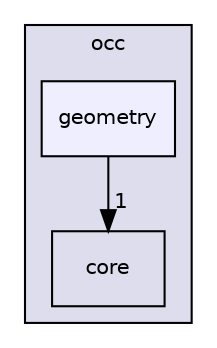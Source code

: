 digraph "/home/runner/work/occ/occ/include/occ/geometry" {
  bgcolor=transparent;
  compound=true
  node [ fontsize="10", fontname="Helvetica"];
  edge [ labelfontsize="10", labelfontname="Helvetica"];
  subgraph clusterdir_8b7861ad11e4db9a5e6a6da237b17e56 {
    graph [ bgcolor="#ddddee", pencolor="black", label="occ" fontname="Helvetica", fontsize="10", URL="dir_8b7861ad11e4db9a5e6a6da237b17e56.html"]
  dir_a9a9bd00ca35510371062c24de1517b5 [shape=box label="core" URL="dir_a9a9bd00ca35510371062c24de1517b5.html"];
  dir_f71aeec53af52887bf7238294c17f1a6 [shape=box, label="geometry", style="filled", fillcolor="#eeeeff", pencolor="black", URL="dir_f71aeec53af52887bf7238294c17f1a6.html"];
  }
  dir_f71aeec53af52887bf7238294c17f1a6->dir_a9a9bd00ca35510371062c24de1517b5 [headlabel="1", labeldistance=1.5 headhref="dir_000008_000003.html"];
}
